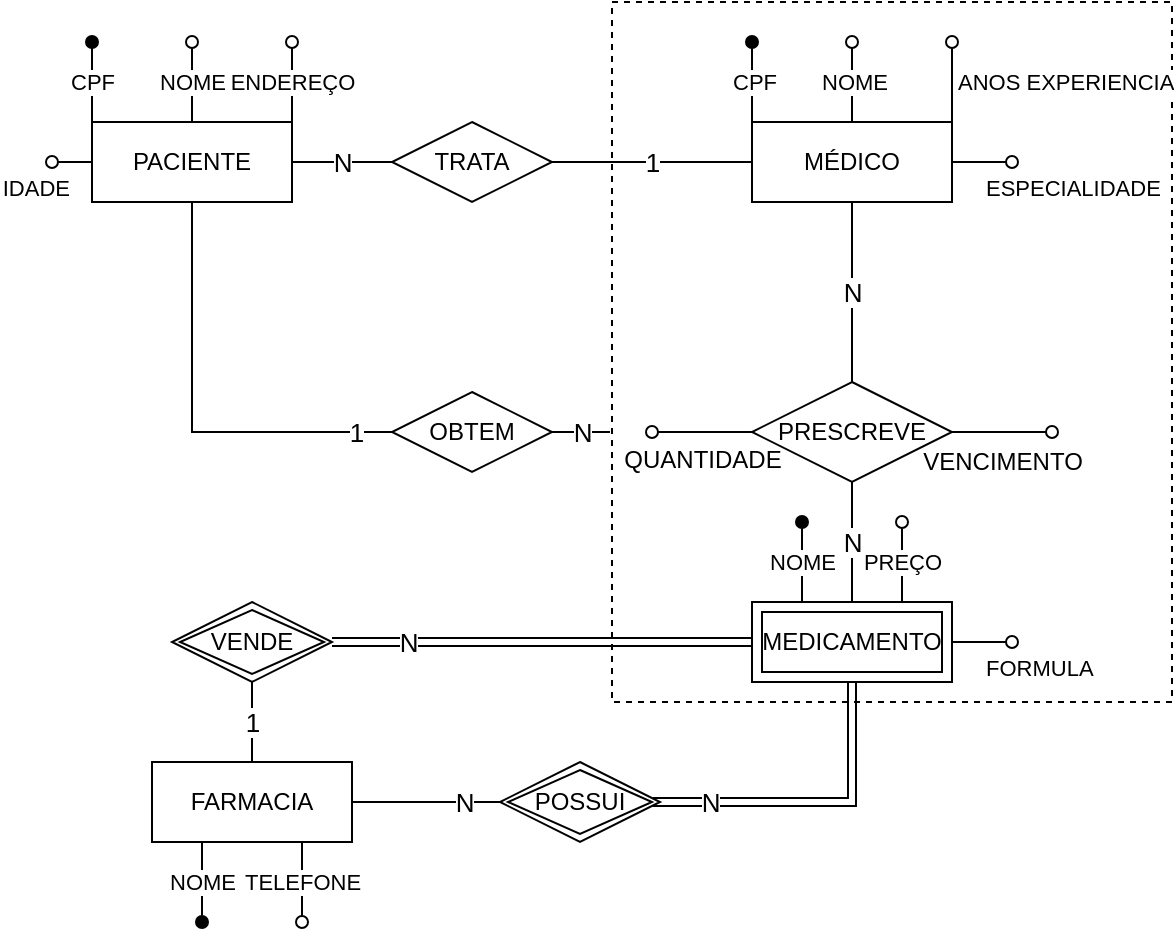 <mxfile version="14.4.3" type="device"><diagram id="Lky4FWq6AlONEGDnzZai" name="Página-1"><mxGraphModel dx="180" dy="161" grid="1" gridSize="10" guides="1" tooltips="1" connect="1" arrows="1" fold="1" page="1" pageScale="1" pageWidth="827" pageHeight="1169" math="0" shadow="0"><root><mxCell id="0"/><mxCell id="1" parent="0"/><mxCell id="cDB0lbjB8AGkNKmhCOuF-66" value="" style="verticalLabelPosition=bottom;verticalAlign=top;html=1;shape=mxgraph.basic.rect;fillColor2=none;strokeWidth=1;size=20;indent=5;dashed=1;fillColor=none;fontSize=12;" parent="1" vertex="1"><mxGeometry x="470" y="200" width="280" height="350" as="geometry"/></mxCell><mxCell id="cDB0lbjB8AGkNKmhCOuF-13" value="" style="group" parent="1" vertex="1" connectable="0"><mxGeometry x="540" y="220" width="130" height="80" as="geometry"/></mxCell><mxCell id="cDB0lbjB8AGkNKmhCOuF-8" value="CPF" style="edgeStyle=orthogonalEdgeStyle;rounded=0;orthogonalLoop=1;jettySize=auto;html=1;exitX=0;exitY=0;exitDx=0;exitDy=0;endArrow=oval;endFill=1;" parent="cDB0lbjB8AGkNKmhCOuF-13" source="cDB0lbjB8AGkNKmhCOuF-7" edge="1"><mxGeometry relative="1" as="geometry"><mxPoint as="targetPoint"/></mxGeometry></mxCell><mxCell id="cDB0lbjB8AGkNKmhCOuF-9" value="NOME" style="edgeStyle=orthogonalEdgeStyle;rounded=0;orthogonalLoop=1;jettySize=auto;html=1;exitX=0.5;exitY=0;exitDx=0;exitDy=0;endArrow=oval;endFill=0;" parent="cDB0lbjB8AGkNKmhCOuF-13" source="cDB0lbjB8AGkNKmhCOuF-7" edge="1"><mxGeometry relative="1" as="geometry"><mxPoint x="50" as="targetPoint"/></mxGeometry></mxCell><mxCell id="cDB0lbjB8AGkNKmhCOuF-11" value="ESPECIALIDADE" style="edgeStyle=orthogonalEdgeStyle;rounded=0;orthogonalLoop=1;jettySize=auto;html=1;exitX=1;exitY=0.5;exitDx=0;exitDy=0;endArrow=oval;endFill=0;labelPosition=right;verticalLabelPosition=bottom;align=left;verticalAlign=top;" parent="cDB0lbjB8AGkNKmhCOuF-13" source="cDB0lbjB8AGkNKmhCOuF-7" edge="1"><mxGeometry relative="1" as="geometry"><mxPoint x="130" y="60" as="targetPoint"/></mxGeometry></mxCell><mxCell id="cDB0lbjB8AGkNKmhCOuF-12" value="ANOS EXPERIENCIA" style="edgeStyle=orthogonalEdgeStyle;rounded=0;orthogonalLoop=1;jettySize=auto;html=1;exitX=1;exitY=0;exitDx=0;exitDy=0;endArrow=oval;endFill=0;labelPosition=right;verticalLabelPosition=middle;align=left;verticalAlign=middle;" parent="cDB0lbjB8AGkNKmhCOuF-13" source="cDB0lbjB8AGkNKmhCOuF-7" edge="1"><mxGeometry relative="1" as="geometry"><mxPoint x="100" as="targetPoint"/></mxGeometry></mxCell><mxCell id="cDB0lbjB8AGkNKmhCOuF-7" value="MÉDICO" style="whiteSpace=wrap;html=1;align=center;" parent="cDB0lbjB8AGkNKmhCOuF-13" vertex="1"><mxGeometry y="40" width="100" height="40" as="geometry"/></mxCell><mxCell id="cDB0lbjB8AGkNKmhCOuF-49" value="N" style="edgeStyle=orthogonalEdgeStyle;shape=link;rounded=0;orthogonalLoop=1;jettySize=auto;html=1;exitX=0.954;exitY=0.5;exitDx=0;exitDy=0;entryX=0.5;entryY=1;entryDx=0;entryDy=0;endArrow=none;endFill=0;fontSize=13;exitPerimeter=0;" parent="1" source="cDB0lbjB8AGkNKmhCOuF-28" target="cDB0lbjB8AGkNKmhCOuF-27" edge="1"><mxGeometry x="-0.636" relative="1" as="geometry"><Array as="points"><mxPoint x="590" y="600"/></Array><mxPoint as="offset"/></mxGeometry></mxCell><mxCell id="cDB0lbjB8AGkNKmhCOuF-50" value="N" style="edgeStyle=orthogonalEdgeStyle;rounded=0;orthogonalLoop=1;jettySize=auto;html=1;exitX=0;exitY=0.5;exitDx=0;exitDy=0;entryX=1;entryY=0.5;entryDx=0;entryDy=0;endArrow=none;endFill=0;fontSize=13;" parent="1" source="cDB0lbjB8AGkNKmhCOuF-28" target="cDB0lbjB8AGkNKmhCOuF-14" edge="1"><mxGeometry x="-0.499" relative="1" as="geometry"><mxPoint as="offset"/></mxGeometry></mxCell><mxCell id="cDB0lbjB8AGkNKmhCOuF-28" value="POSSUI" style="shape=rhombus;double=1;perimeter=rhombusPerimeter;whiteSpace=wrap;html=1;align=center;" parent="1" vertex="1"><mxGeometry x="414" y="580" width="80" height="40" as="geometry"/></mxCell><mxCell id="cDB0lbjB8AGkNKmhCOuF-34" value="" style="group" parent="1" vertex="1" connectable="0"><mxGeometry x="170" y="220" width="140" height="80" as="geometry"/></mxCell><mxCell id="cDB0lbjB8AGkNKmhCOuF-2" value="CPF" style="edgeStyle=orthogonalEdgeStyle;rounded=0;orthogonalLoop=1;jettySize=auto;html=1;exitX=0;exitY=0;exitDx=0;exitDy=0;endArrow=oval;endFill=1;" parent="cDB0lbjB8AGkNKmhCOuF-34" source="cDB0lbjB8AGkNKmhCOuF-1" edge="1"><mxGeometry x="40" as="geometry"><mxPoint x="40" as="targetPoint"/></mxGeometry></mxCell><mxCell id="cDB0lbjB8AGkNKmhCOuF-3" value="NOME" style="edgeStyle=orthogonalEdgeStyle;rounded=0;orthogonalLoop=1;jettySize=auto;html=1;exitX=0.5;exitY=0;exitDx=0;exitDy=0;endArrow=oval;endFill=0;" parent="cDB0lbjB8AGkNKmhCOuF-34" source="cDB0lbjB8AGkNKmhCOuF-1" edge="1"><mxGeometry x="40" as="geometry"><mxPoint x="90" as="targetPoint"/></mxGeometry></mxCell><mxCell id="cDB0lbjB8AGkNKmhCOuF-4" value="ENDEREÇO" style="edgeStyle=orthogonalEdgeStyle;rounded=0;orthogonalLoop=1;jettySize=auto;html=1;exitX=1;exitY=0;exitDx=0;exitDy=0;endArrow=oval;endFill=0;" parent="cDB0lbjB8AGkNKmhCOuF-34" source="cDB0lbjB8AGkNKmhCOuF-1" edge="1"><mxGeometry x="40" as="geometry"><mxPoint x="140" as="targetPoint"/></mxGeometry></mxCell><mxCell id="cDB0lbjB8AGkNKmhCOuF-5" value="IDADE" style="edgeStyle=orthogonalEdgeStyle;rounded=0;orthogonalLoop=1;jettySize=auto;html=1;exitX=0;exitY=0.5;exitDx=0;exitDy=0;endArrow=oval;endFill=0;labelPosition=left;verticalLabelPosition=bottom;align=right;verticalAlign=top;" parent="cDB0lbjB8AGkNKmhCOuF-34" source="cDB0lbjB8AGkNKmhCOuF-1" edge="1"><mxGeometry x="40" as="geometry"><mxPoint x="20" y="60" as="targetPoint"/><Array as="points"/></mxGeometry></mxCell><mxCell id="cDB0lbjB8AGkNKmhCOuF-1" value="PACIENTE" style="whiteSpace=wrap;html=1;align=center;" parent="cDB0lbjB8AGkNKmhCOuF-34" vertex="1"><mxGeometry x="40" y="40" width="100" height="40" as="geometry"/></mxCell><mxCell id="cDB0lbjB8AGkNKmhCOuF-35" value="TRATA" style="shape=rhombus;perimeter=rhombusPerimeter;whiteSpace=wrap;html=1;align=center;" parent="1" vertex="1"><mxGeometry x="360" y="260" width="80" height="40" as="geometry"/></mxCell><mxCell id="cDB0lbjB8AGkNKmhCOuF-38" value="1" style="edgeStyle=orthogonalEdgeStyle;rounded=0;orthogonalLoop=1;jettySize=auto;html=1;endArrow=none;endFill=0;fontSize=13;" parent="1" source="cDB0lbjB8AGkNKmhCOuF-7" target="cDB0lbjB8AGkNKmhCOuF-35" edge="1"><mxGeometry relative="1" as="geometry"/></mxCell><mxCell id="cDB0lbjB8AGkNKmhCOuF-39" value="N" style="edgeStyle=orthogonalEdgeStyle;rounded=0;orthogonalLoop=1;jettySize=auto;html=1;endArrow=none;endFill=0;fontSize=13;" parent="1" source="cDB0lbjB8AGkNKmhCOuF-1" target="cDB0lbjB8AGkNKmhCOuF-35" edge="1"><mxGeometry relative="1" as="geometry"/></mxCell><mxCell id="cDB0lbjB8AGkNKmhCOuF-48" value="N" style="edgeStyle=orthogonalEdgeStyle;shape=link;rounded=0;orthogonalLoop=1;jettySize=auto;html=1;exitX=1;exitY=0.5;exitDx=0;exitDy=0;entryX=0;entryY=0.5;entryDx=0;entryDy=0;endArrow=none;endFill=0;fontSize=13;" parent="1" source="cDB0lbjB8AGkNKmhCOuF-43" target="cDB0lbjB8AGkNKmhCOuF-27" edge="1"><mxGeometry x="-0.636" relative="1" as="geometry"><Array as="points"><mxPoint x="340" y="520"/><mxPoint x="340" y="520"/></Array><mxPoint as="offset"/></mxGeometry></mxCell><mxCell id="cDB0lbjB8AGkNKmhCOuF-51" value="1" style="edgeStyle=orthogonalEdgeStyle;rounded=0;orthogonalLoop=1;jettySize=auto;html=1;exitX=0.5;exitY=1;exitDx=0;exitDy=0;endArrow=none;endFill=0;fontSize=13;" parent="1" source="cDB0lbjB8AGkNKmhCOuF-43" target="cDB0lbjB8AGkNKmhCOuF-14" edge="1"><mxGeometry x="0.333" relative="1" as="geometry"><Array as="points"><mxPoint x="290" y="530"/></Array><mxPoint as="offset"/></mxGeometry></mxCell><mxCell id="cDB0lbjB8AGkNKmhCOuF-43" value="VENDE" style="shape=rhombus;double=1;perimeter=rhombusPerimeter;whiteSpace=wrap;html=1;align=center;" parent="1" vertex="1"><mxGeometry x="250" y="500" width="80" height="40" as="geometry"/></mxCell><mxCell id="cDB0lbjB8AGkNKmhCOuF-46" value="" style="group" parent="1" vertex="1" connectable="0"><mxGeometry x="240" y="580" width="100" height="80" as="geometry"/></mxCell><mxCell id="cDB0lbjB8AGkNKmhCOuF-15" value="NOME" style="edgeStyle=orthogonalEdgeStyle;rounded=0;orthogonalLoop=1;jettySize=auto;html=1;exitX=0.25;exitY=1;exitDx=0;exitDy=0;endArrow=oval;endFill=1;" parent="cDB0lbjB8AGkNKmhCOuF-46" source="cDB0lbjB8AGkNKmhCOuF-14" edge="1"><mxGeometry y="-30" as="geometry"><mxPoint x="25" y="80" as="targetPoint"/></mxGeometry></mxCell><mxCell id="cDB0lbjB8AGkNKmhCOuF-16" value="TELEFONE" style="edgeStyle=orthogonalEdgeStyle;rounded=0;orthogonalLoop=1;jettySize=auto;html=1;exitX=0.75;exitY=1;exitDx=0;exitDy=0;endArrow=oval;endFill=0;" parent="cDB0lbjB8AGkNKmhCOuF-46" source="cDB0lbjB8AGkNKmhCOuF-14" edge="1"><mxGeometry y="-30" as="geometry"><mxPoint x="75" y="80" as="targetPoint"/></mxGeometry></mxCell><mxCell id="cDB0lbjB8AGkNKmhCOuF-14" value="FARMACIA" style="whiteSpace=wrap;html=1;align=center;" parent="cDB0lbjB8AGkNKmhCOuF-46" vertex="1"><mxGeometry width="100" height="40" as="geometry"/></mxCell><mxCell id="cDB0lbjB8AGkNKmhCOuF-52" value="" style="group" parent="1" vertex="1" connectable="0"><mxGeometry x="512" y="460" width="128" height="80" as="geometry"/></mxCell><mxCell id="cDB0lbjB8AGkNKmhCOuF-32" value="NOME" style="edgeStyle=orthogonalEdgeStyle;rounded=0;orthogonalLoop=1;jettySize=auto;html=1;exitX=0.25;exitY=0;exitDx=0;exitDy=0;endArrow=oval;endFill=1;" parent="cDB0lbjB8AGkNKmhCOuF-52" source="cDB0lbjB8AGkNKmhCOuF-27" edge="1"><mxGeometry x="28" y="40" as="geometry"><mxPoint x="53" as="targetPoint"/></mxGeometry></mxCell><mxCell id="cDB0lbjB8AGkNKmhCOuF-40" value="PREÇO" style="edgeStyle=orthogonalEdgeStyle;rounded=0;orthogonalLoop=1;jettySize=auto;html=1;exitX=0.75;exitY=0;exitDx=0;exitDy=0;endArrow=oval;endFill=0;" parent="cDB0lbjB8AGkNKmhCOuF-52" source="cDB0lbjB8AGkNKmhCOuF-27" edge="1"><mxGeometry x="28" y="40" as="geometry"><mxPoint x="103" as="targetPoint"/></mxGeometry></mxCell><mxCell id="cDB0lbjB8AGkNKmhCOuF-41" value="FORMULA" style="edgeStyle=orthogonalEdgeStyle;rounded=0;orthogonalLoop=1;jettySize=auto;html=1;exitX=1;exitY=0.5;exitDx=0;exitDy=0;endArrow=oval;endFill=0;labelPosition=right;verticalLabelPosition=bottom;align=left;verticalAlign=top;" parent="cDB0lbjB8AGkNKmhCOuF-52" source="cDB0lbjB8AGkNKmhCOuF-27" edge="1"><mxGeometry x="28" y="40" as="geometry"><mxPoint x="158" y="60" as="targetPoint"/></mxGeometry></mxCell><mxCell id="cDB0lbjB8AGkNKmhCOuF-27" value="MEDICAMENTO" style="shape=ext;margin=3;double=1;whiteSpace=wrap;html=1;align=center;" parent="cDB0lbjB8AGkNKmhCOuF-52" vertex="1"><mxGeometry x="28" y="40" width="100" height="40" as="geometry"/></mxCell><mxCell id="cDB0lbjB8AGkNKmhCOuF-55" value="N" style="edgeStyle=orthogonalEdgeStyle;rounded=0;orthogonalLoop=1;jettySize=auto;html=1;exitX=0.5;exitY=1;exitDx=0;exitDy=0;entryX=0.5;entryY=0;entryDx=0;entryDy=0;endArrow=none;endFill=0;fontSize=13;" parent="1" source="cDB0lbjB8AGkNKmhCOuF-53" target="cDB0lbjB8AGkNKmhCOuF-27" edge="1"><mxGeometry relative="1" as="geometry"/></mxCell><mxCell id="cDB0lbjB8AGkNKmhCOuF-62" value="&lt;font style=&quot;font-size: 12px;&quot;&gt;VENCIMENTO&lt;/font&gt;" style="edgeStyle=orthogonalEdgeStyle;rounded=0;orthogonalLoop=1;jettySize=auto;html=1;exitX=1;exitY=0.5;exitDx=0;exitDy=0;endArrow=oval;endFill=0;fontSize=12;labelPosition=right;verticalLabelPosition=bottom;align=center;verticalAlign=top;" parent="1" source="cDB0lbjB8AGkNKmhCOuF-53" edge="1"><mxGeometry relative="1" as="geometry"><mxPoint x="690" y="415" as="targetPoint"/></mxGeometry></mxCell><mxCell id="cDB0lbjB8AGkNKmhCOuF-65" value="QUANTIDADE" style="edgeStyle=orthogonalEdgeStyle;rounded=0;orthogonalLoop=1;jettySize=auto;html=1;exitX=0;exitY=0.5;exitDx=0;exitDy=0;endArrow=oval;endFill=0;fontSize=12;labelPosition=left;verticalLabelPosition=bottom;align=center;verticalAlign=top;" parent="1" source="cDB0lbjB8AGkNKmhCOuF-53" edge="1"><mxGeometry relative="1" as="geometry"><mxPoint x="490" y="415" as="targetPoint"/></mxGeometry></mxCell><mxCell id="cDB0lbjB8AGkNKmhCOuF-53" value="PRESCREVE" style="shape=rhombus;perimeter=rhombusPerimeter;whiteSpace=wrap;html=1;align=center;" parent="1" vertex="1"><mxGeometry x="540" y="390" width="100" height="50" as="geometry"/></mxCell><mxCell id="cDB0lbjB8AGkNKmhCOuF-54" value="N" style="edgeStyle=orthogonalEdgeStyle;rounded=0;orthogonalLoop=1;jettySize=auto;html=1;endArrow=none;endFill=0;fontSize=13;" parent="1" source="cDB0lbjB8AGkNKmhCOuF-7" target="cDB0lbjB8AGkNKmhCOuF-53" edge="1"><mxGeometry relative="1" as="geometry"/></mxCell><mxCell id="cDB0lbjB8AGkNKmhCOuF-67" value="N" style="edgeStyle=orthogonalEdgeStyle;rounded=0;orthogonalLoop=1;jettySize=auto;html=1;exitX=1;exitY=0.5;exitDx=0;exitDy=0;endArrow=none;endFill=0;fontSize=13;align=center;" parent="1" source="cDB0lbjB8AGkNKmhCOuF-58" edge="1"><mxGeometry relative="1" as="geometry"><mxPoint x="469" y="415" as="targetPoint"/></mxGeometry></mxCell><mxCell id="cDB0lbjB8AGkNKmhCOuF-68" value="1" style="edgeStyle=orthogonalEdgeStyle;rounded=0;orthogonalLoop=1;jettySize=auto;html=1;exitX=0;exitY=0.5;exitDx=0;exitDy=0;entryX=0.5;entryY=1;entryDx=0;entryDy=0;endArrow=none;endFill=0;fontSize=13;align=center;" parent="1" source="cDB0lbjB8AGkNKmhCOuF-58" target="cDB0lbjB8AGkNKmhCOuF-1" edge="1"><mxGeometry x="-0.83" relative="1" as="geometry"><mxPoint as="offset"/></mxGeometry></mxCell><mxCell id="cDB0lbjB8AGkNKmhCOuF-58" value="OBTEM" style="shape=rhombus;perimeter=rhombusPerimeter;whiteSpace=wrap;html=1;align=center;" parent="1" vertex="1"><mxGeometry x="360" y="395" width="80" height="40" as="geometry"/></mxCell></root></mxGraphModel></diagram></mxfile>